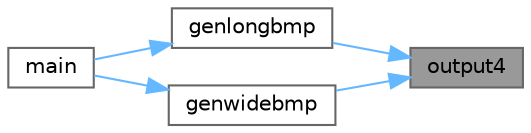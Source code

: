 digraph "output4"
{
 // LATEX_PDF_SIZE
  bgcolor="transparent";
  edge [fontname=Helvetica,fontsize=10,labelfontname=Helvetica,labelfontsize=10];
  node [fontname=Helvetica,fontsize=10,shape=box,height=0.2,width=0.4];
  rankdir="RL";
  Node1 [label="output4",height=0.2,width=0.4,color="gray40", fillcolor="grey60", style="filled", fontcolor="black",tooltip="Output a 4-byte integer in little-endian order."];
  Node1 -> Node2 [dir="back",color="steelblue1",style="solid"];
  Node2 [label="genlongbmp",height=0.2,width=0.4,color="grey40", fillcolor="white", style="filled",URL="$unifontpic_8c.html#afd429d88175c59dae5c32e8c9aa7851d",tooltip="Generate the BMP output file in long format."];
  Node2 -> Node3 [dir="back",color="steelblue1",style="solid"];
  Node3 [label="main",height=0.2,width=0.4,color="grey40", fillcolor="white", style="filled",URL="$unifontpic_8c.html#a3c04138a5bfe5d72780bb7e82a18e627",tooltip="The main function."];
  Node1 -> Node4 [dir="back",color="steelblue1",style="solid"];
  Node4 [label="genwidebmp",height=0.2,width=0.4,color="grey40", fillcolor="white", style="filled",URL="$unifontpic_8c.html#a3931c7b44c00ffdb8925a3c837577677",tooltip="Generate the BMP output file in wide format."];
  Node4 -> Node3 [dir="back",color="steelblue1",style="solid"];
}
